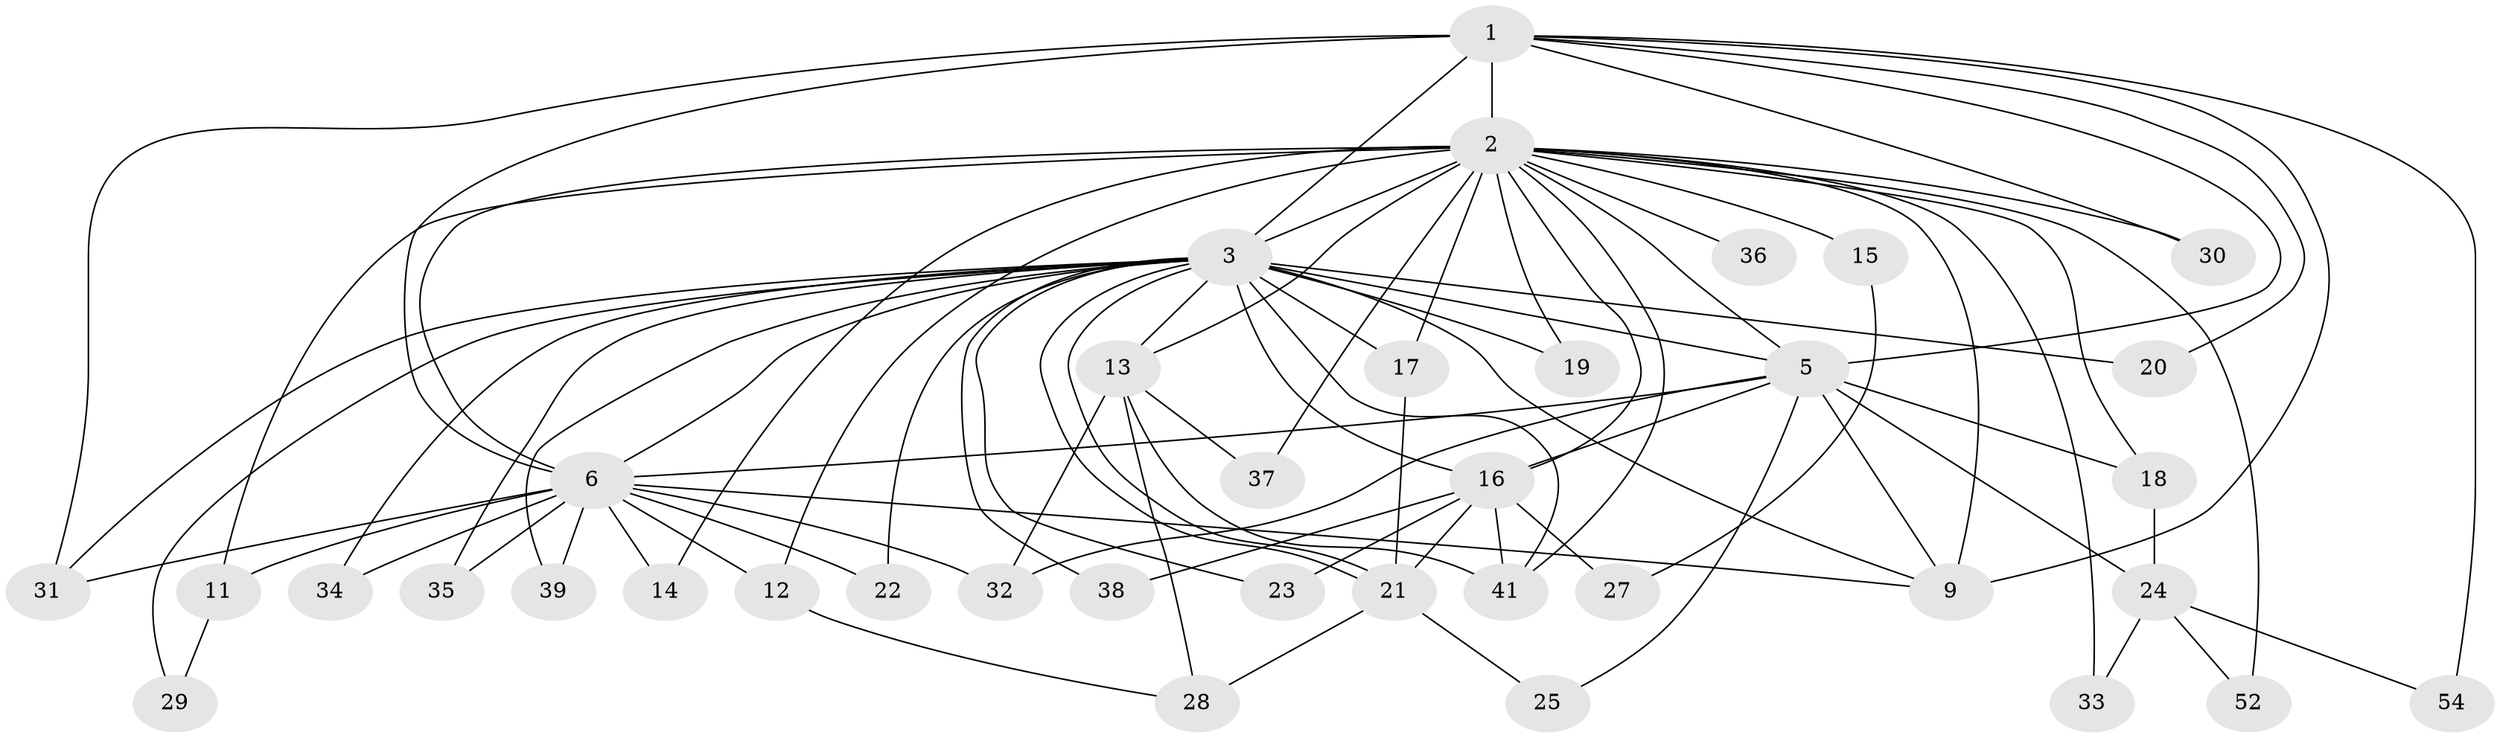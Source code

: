 // original degree distribution, {13: 0.018518518518518517, 11: 0.037037037037037035, 22: 0.018518518518518517, 17: 0.018518518518518517, 15: 0.037037037037037035, 20: 0.018518518518518517, 16: 0.018518518518518517, 9: 0.037037037037037035, 3: 0.2222222222222222, 6: 0.018518518518518517, 2: 0.5185185185185185, 5: 0.037037037037037035}
// Generated by graph-tools (version 1.1) at 2025/17/03/04/25 18:17:34]
// undirected, 37 vertices, 83 edges
graph export_dot {
graph [start="1"]
  node [color=gray90,style=filled];
  1;
  2 [super="+4+8+44"];
  3 [super="+40+7+43+26"];
  5;
  6;
  9;
  11;
  12;
  13;
  14;
  15;
  16 [super="+45"];
  17;
  18;
  19 [super="+51"];
  20;
  21 [super="+46"];
  22;
  23;
  24;
  25;
  27;
  28 [super="+49"];
  29;
  30;
  31 [super="+48"];
  32 [super="+47"];
  33;
  34;
  35;
  36;
  37;
  38;
  39;
  41 [super="+42"];
  52;
  54;
  1 -- 2 [weight=4];
  1 -- 3 [weight=2];
  1 -- 5;
  1 -- 6;
  1 -- 9;
  1 -- 20;
  1 -- 30;
  1 -- 54;
  1 -- 31;
  2 -- 3 [weight=9];
  2 -- 5 [weight=4];
  2 -- 6 [weight=4];
  2 -- 9 [weight=4];
  2 -- 19 [weight=2];
  2 -- 11;
  2 -- 13;
  2 -- 14;
  2 -- 15 [weight=2];
  2 -- 16;
  2 -- 33;
  2 -- 36 [weight=2];
  2 -- 52;
  2 -- 37;
  2 -- 41;
  2 -- 12;
  2 -- 17;
  2 -- 18;
  2 -- 30;
  3 -- 5 [weight=2];
  3 -- 6 [weight=4];
  3 -- 9 [weight=2];
  3 -- 13;
  3 -- 19;
  3 -- 20;
  3 -- 21;
  3 -- 21;
  3 -- 22;
  3 -- 34;
  3 -- 39;
  3 -- 41;
  3 -- 35;
  3 -- 38;
  3 -- 17;
  3 -- 23;
  3 -- 29;
  3 -- 31;
  3 -- 16;
  5 -- 6;
  5 -- 9;
  5 -- 16 [weight=2];
  5 -- 18;
  5 -- 24;
  5 -- 25;
  5 -- 32;
  6 -- 9;
  6 -- 11;
  6 -- 12;
  6 -- 14;
  6 -- 22;
  6 -- 31;
  6 -- 32;
  6 -- 34;
  6 -- 35;
  6 -- 39;
  11 -- 29;
  12 -- 28;
  13 -- 37;
  13 -- 41;
  13 -- 32;
  13 -- 28;
  15 -- 27;
  16 -- 23;
  16 -- 27;
  16 -- 38;
  16 -- 21;
  16 -- 41;
  17 -- 21;
  18 -- 24;
  21 -- 25;
  21 -- 28;
  24 -- 33;
  24 -- 52;
  24 -- 54;
}
